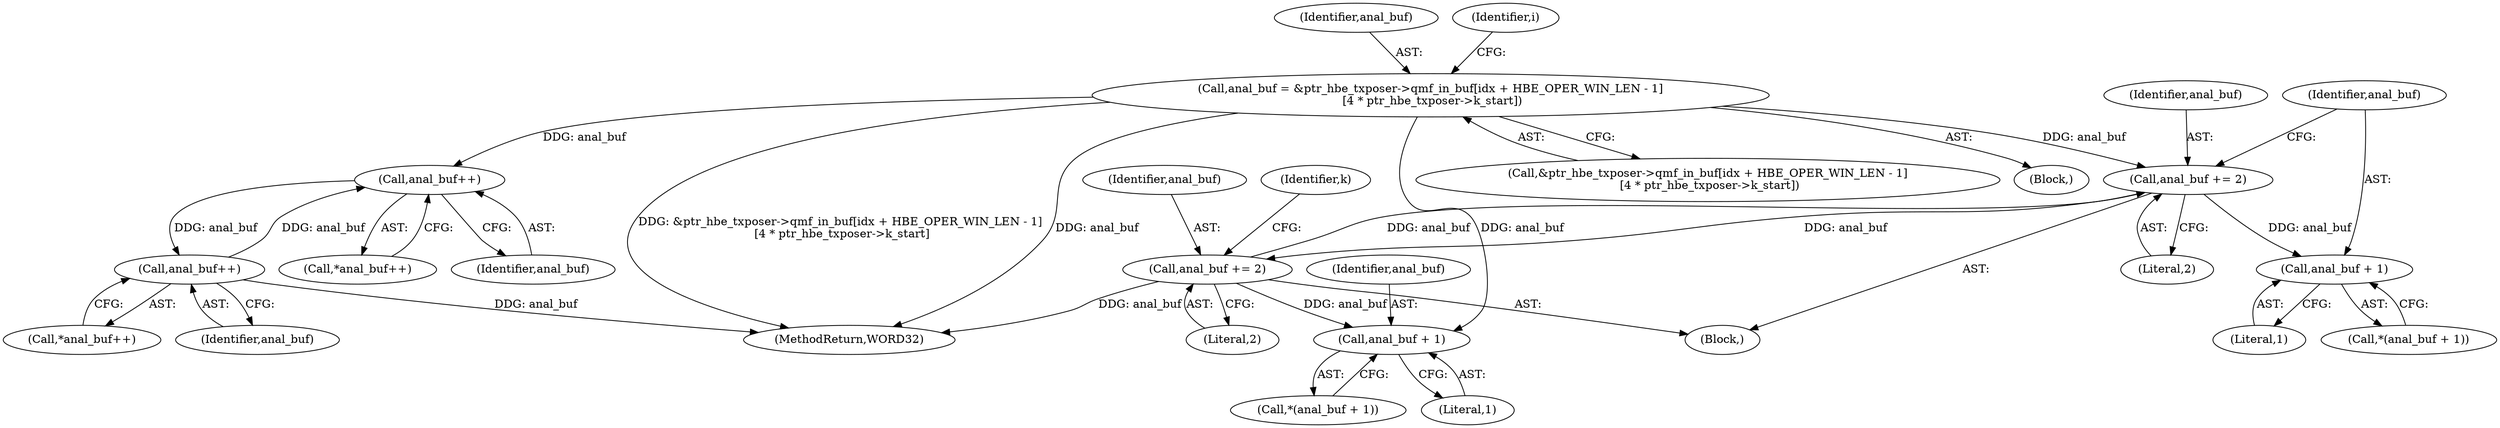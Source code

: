 digraph "0_Android_04e8cd58f075bec5892e369c8deebca9c67e855c_2@array" {
"1000192" [label="(Call,anal_buf = &ptr_hbe_txposer->qmf_in_buf[idx + HBE_OPER_WIN_LEN - 1]\n [4 * ptr_hbe_txposer->k_start])"];
"1000459" [label="(Call,anal_buf++)"];
"1000466" [label="(Call,anal_buf++)"];
"1000543" [label="(Call,anal_buf + 1)"];
"1000556" [label="(Call,anal_buf += 2)"];
"1000561" [label="(Call,anal_buf + 1)"];
"1000574" [label="(Call,anal_buf += 2)"];
"1000558" [label="(Literal,2)"];
"1000465" [label="(Call,*anal_buf++)"];
"1000575" [label="(Identifier,anal_buf)"];
"1000194" [label="(Call,&ptr_hbe_txposer->qmf_in_buf[idx + HBE_OPER_WIN_LEN - 1]\n [4 * ptr_hbe_txposer->k_start])"];
"1000562" [label="(Identifier,anal_buf)"];
"1000563" [label="(Literal,1)"];
"1000192" [label="(Call,anal_buf = &ptr_hbe_txposer->qmf_in_buf[idx + HBE_OPER_WIN_LEN - 1]\n [4 * ptr_hbe_txposer->k_start])"];
"1000560" [label="(Call,*(anal_buf + 1))"];
"1000458" [label="(Call,*anal_buf++)"];
"1000542" [label="(Call,*(anal_buf + 1))"];
"1000579" [label="(MethodReturn,WORD32)"];
"1000544" [label="(Identifier,anal_buf)"];
"1000540" [label="(Block,)"];
"1000466" [label="(Call,anal_buf++)"];
"1000543" [label="(Call,anal_buf + 1)"];
"1000545" [label="(Literal,1)"];
"1000193" [label="(Identifier,anal_buf)"];
"1000557" [label="(Identifier,anal_buf)"];
"1000131" [label="(Block,)"];
"1000459" [label="(Call,anal_buf++)"];
"1000212" [label="(Identifier,i)"];
"1000467" [label="(Identifier,anal_buf)"];
"1000574" [label="(Call,anal_buf += 2)"];
"1000539" [label="(Identifier,k)"];
"1000556" [label="(Call,anal_buf += 2)"];
"1000576" [label="(Literal,2)"];
"1000460" [label="(Identifier,anal_buf)"];
"1000561" [label="(Call,anal_buf + 1)"];
"1000192" -> "1000131"  [label="AST: "];
"1000192" -> "1000194"  [label="CFG: "];
"1000193" -> "1000192"  [label="AST: "];
"1000194" -> "1000192"  [label="AST: "];
"1000212" -> "1000192"  [label="CFG: "];
"1000192" -> "1000579"  [label="DDG: &ptr_hbe_txposer->qmf_in_buf[idx + HBE_OPER_WIN_LEN - 1]\n [4 * ptr_hbe_txposer->k_start]"];
"1000192" -> "1000579"  [label="DDG: anal_buf"];
"1000192" -> "1000459"  [label="DDG: anal_buf"];
"1000192" -> "1000543"  [label="DDG: anal_buf"];
"1000192" -> "1000556"  [label="DDG: anal_buf"];
"1000459" -> "1000458"  [label="AST: "];
"1000459" -> "1000460"  [label="CFG: "];
"1000460" -> "1000459"  [label="AST: "];
"1000458" -> "1000459"  [label="CFG: "];
"1000466" -> "1000459"  [label="DDG: anal_buf"];
"1000459" -> "1000466"  [label="DDG: anal_buf"];
"1000466" -> "1000465"  [label="AST: "];
"1000466" -> "1000467"  [label="CFG: "];
"1000467" -> "1000466"  [label="AST: "];
"1000465" -> "1000466"  [label="CFG: "];
"1000466" -> "1000579"  [label="DDG: anal_buf"];
"1000543" -> "1000542"  [label="AST: "];
"1000543" -> "1000545"  [label="CFG: "];
"1000544" -> "1000543"  [label="AST: "];
"1000545" -> "1000543"  [label="AST: "];
"1000542" -> "1000543"  [label="CFG: "];
"1000574" -> "1000543"  [label="DDG: anal_buf"];
"1000556" -> "1000540"  [label="AST: "];
"1000556" -> "1000558"  [label="CFG: "];
"1000557" -> "1000556"  [label="AST: "];
"1000558" -> "1000556"  [label="AST: "];
"1000562" -> "1000556"  [label="CFG: "];
"1000574" -> "1000556"  [label="DDG: anal_buf"];
"1000556" -> "1000561"  [label="DDG: anal_buf"];
"1000556" -> "1000574"  [label="DDG: anal_buf"];
"1000561" -> "1000560"  [label="AST: "];
"1000561" -> "1000563"  [label="CFG: "];
"1000562" -> "1000561"  [label="AST: "];
"1000563" -> "1000561"  [label="AST: "];
"1000560" -> "1000561"  [label="CFG: "];
"1000574" -> "1000540"  [label="AST: "];
"1000574" -> "1000576"  [label="CFG: "];
"1000575" -> "1000574"  [label="AST: "];
"1000576" -> "1000574"  [label="AST: "];
"1000539" -> "1000574"  [label="CFG: "];
"1000574" -> "1000579"  [label="DDG: anal_buf"];
}

